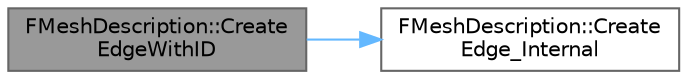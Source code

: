 digraph "FMeshDescription::CreateEdgeWithID"
{
 // INTERACTIVE_SVG=YES
 // LATEX_PDF_SIZE
  bgcolor="transparent";
  edge [fontname=Helvetica,fontsize=10,labelfontname=Helvetica,labelfontsize=10];
  node [fontname=Helvetica,fontsize=10,shape=box,height=0.2,width=0.4];
  rankdir="LR";
  Node1 [id="Node000001",label="FMeshDescription::Create\lEdgeWithID",height=0.2,width=0.4,color="gray40", fillcolor="grey60", style="filled", fontcolor="black",tooltip="Adds a new edge to the mesh with the given ID."];
  Node1 -> Node2 [id="edge1_Node000001_Node000002",color="steelblue1",style="solid",tooltip=" "];
  Node2 [id="Node000002",label="FMeshDescription::Create\lEdge_Internal",height=0.2,width=0.4,color="grey40", fillcolor="white", style="filled",URL="$da/d5f/structFMeshDescription.html#a8a7538bfa5e20642fcd6e00c76c9903a",tooltip=" "];
}
